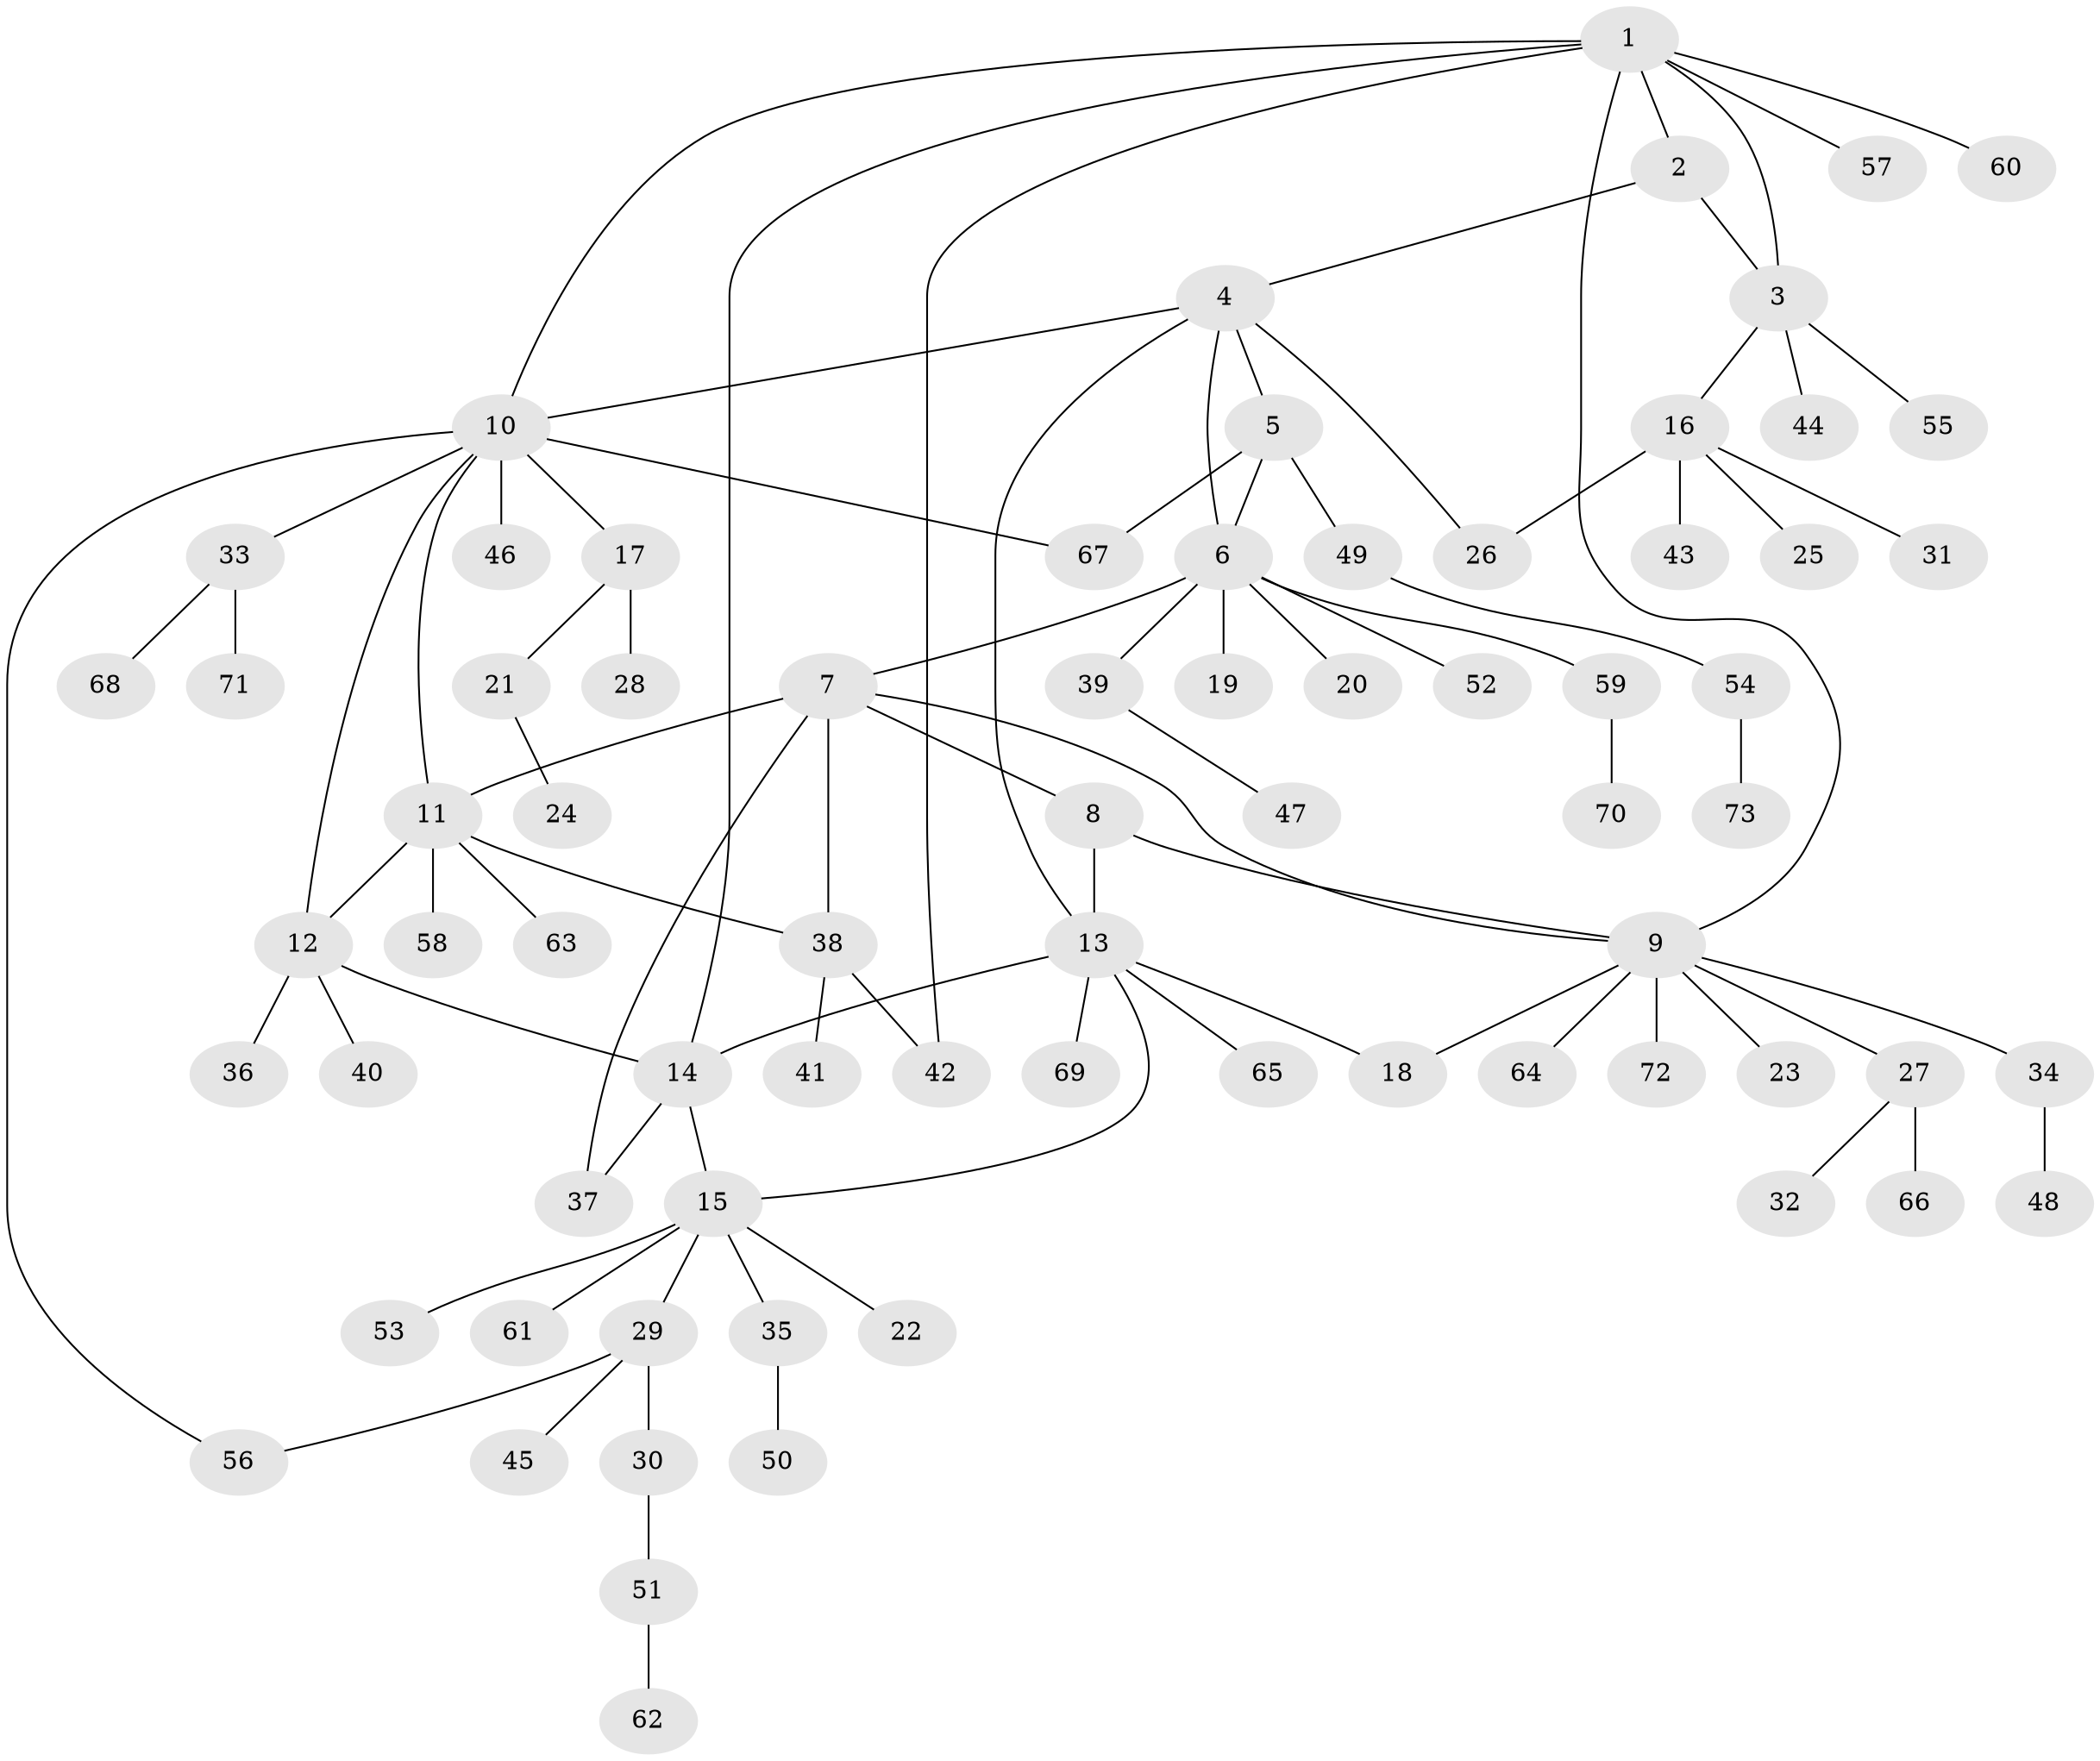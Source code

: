 // coarse degree distribution, {15: 0.018518518518518517, 3: 0.037037037037037035, 8: 0.037037037037037035, 11: 0.018518518518518517, 7: 0.037037037037037035, 4: 0.05555555555555555, 9: 0.018518518518518517, 2: 0.2037037037037037, 1: 0.5740740740740741}
// Generated by graph-tools (version 1.1) at 2025/24/03/03/25 07:24:17]
// undirected, 73 vertices, 90 edges
graph export_dot {
graph [start="1"]
  node [color=gray90,style=filled];
  1;
  2;
  3;
  4;
  5;
  6;
  7;
  8;
  9;
  10;
  11;
  12;
  13;
  14;
  15;
  16;
  17;
  18;
  19;
  20;
  21;
  22;
  23;
  24;
  25;
  26;
  27;
  28;
  29;
  30;
  31;
  32;
  33;
  34;
  35;
  36;
  37;
  38;
  39;
  40;
  41;
  42;
  43;
  44;
  45;
  46;
  47;
  48;
  49;
  50;
  51;
  52;
  53;
  54;
  55;
  56;
  57;
  58;
  59;
  60;
  61;
  62;
  63;
  64;
  65;
  66;
  67;
  68;
  69;
  70;
  71;
  72;
  73;
  1 -- 2;
  1 -- 3;
  1 -- 9;
  1 -- 10;
  1 -- 14;
  1 -- 42;
  1 -- 57;
  1 -- 60;
  2 -- 3;
  2 -- 4;
  3 -- 16;
  3 -- 44;
  3 -- 55;
  4 -- 5;
  4 -- 6;
  4 -- 10;
  4 -- 13;
  4 -- 26;
  5 -- 6;
  5 -- 49;
  5 -- 67;
  6 -- 7;
  6 -- 19;
  6 -- 20;
  6 -- 39;
  6 -- 52;
  6 -- 59;
  7 -- 8;
  7 -- 9;
  7 -- 11;
  7 -- 37;
  7 -- 38;
  8 -- 9;
  8 -- 13;
  9 -- 18;
  9 -- 23;
  9 -- 27;
  9 -- 34;
  9 -- 64;
  9 -- 72;
  10 -- 11;
  10 -- 12;
  10 -- 17;
  10 -- 33;
  10 -- 46;
  10 -- 56;
  10 -- 67;
  11 -- 12;
  11 -- 38;
  11 -- 58;
  11 -- 63;
  12 -- 14;
  12 -- 36;
  12 -- 40;
  13 -- 14;
  13 -- 15;
  13 -- 18;
  13 -- 65;
  13 -- 69;
  14 -- 15;
  14 -- 37;
  15 -- 22;
  15 -- 29;
  15 -- 35;
  15 -- 53;
  15 -- 61;
  16 -- 25;
  16 -- 26;
  16 -- 31;
  16 -- 43;
  17 -- 21;
  17 -- 28;
  21 -- 24;
  27 -- 32;
  27 -- 66;
  29 -- 30;
  29 -- 45;
  29 -- 56;
  30 -- 51;
  33 -- 68;
  33 -- 71;
  34 -- 48;
  35 -- 50;
  38 -- 41;
  38 -- 42;
  39 -- 47;
  49 -- 54;
  51 -- 62;
  54 -- 73;
  59 -- 70;
}
